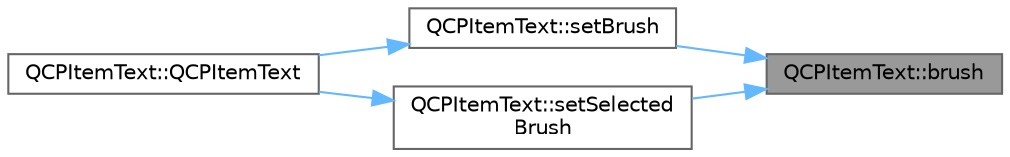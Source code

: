 digraph "QCPItemText::brush"
{
 // LATEX_PDF_SIZE
  bgcolor="transparent";
  edge [fontname=Helvetica,fontsize=10,labelfontname=Helvetica,labelfontsize=10];
  node [fontname=Helvetica,fontsize=10,shape=box,height=0.2,width=0.4];
  rankdir="RL";
  Node1 [label="QCPItemText::brush",height=0.2,width=0.4,color="gray40", fillcolor="grey60", style="filled", fontcolor="black",tooltip=" "];
  Node1 -> Node2 [dir="back",color="steelblue1",style="solid"];
  Node2 [label="QCPItemText::setBrush",height=0.2,width=0.4,color="grey40", fillcolor="white", style="filled",URL="$class_q_c_p_item_text.html#a1c7e131516df2ed8d941ef31240ded8e",tooltip=" "];
  Node2 -> Node3 [dir="back",color="steelblue1",style="solid"];
  Node3 [label="QCPItemText::QCPItemText",height=0.2,width=0.4,color="grey40", fillcolor="white", style="filled",URL="$class_q_c_p_item_text.html#a77ff96a2972a00872ff8f8c67143abbe",tooltip=" "];
  Node1 -> Node4 [dir="back",color="steelblue1",style="solid"];
  Node4 [label="QCPItemText::setSelected\lBrush",height=0.2,width=0.4,color="grey40", fillcolor="white", style="filled",URL="$class_q_c_p_item_text.html#a6b8377eeb2af75eb9528422671ac16cb",tooltip=" "];
  Node4 -> Node3 [dir="back",color="steelblue1",style="solid"];
}
